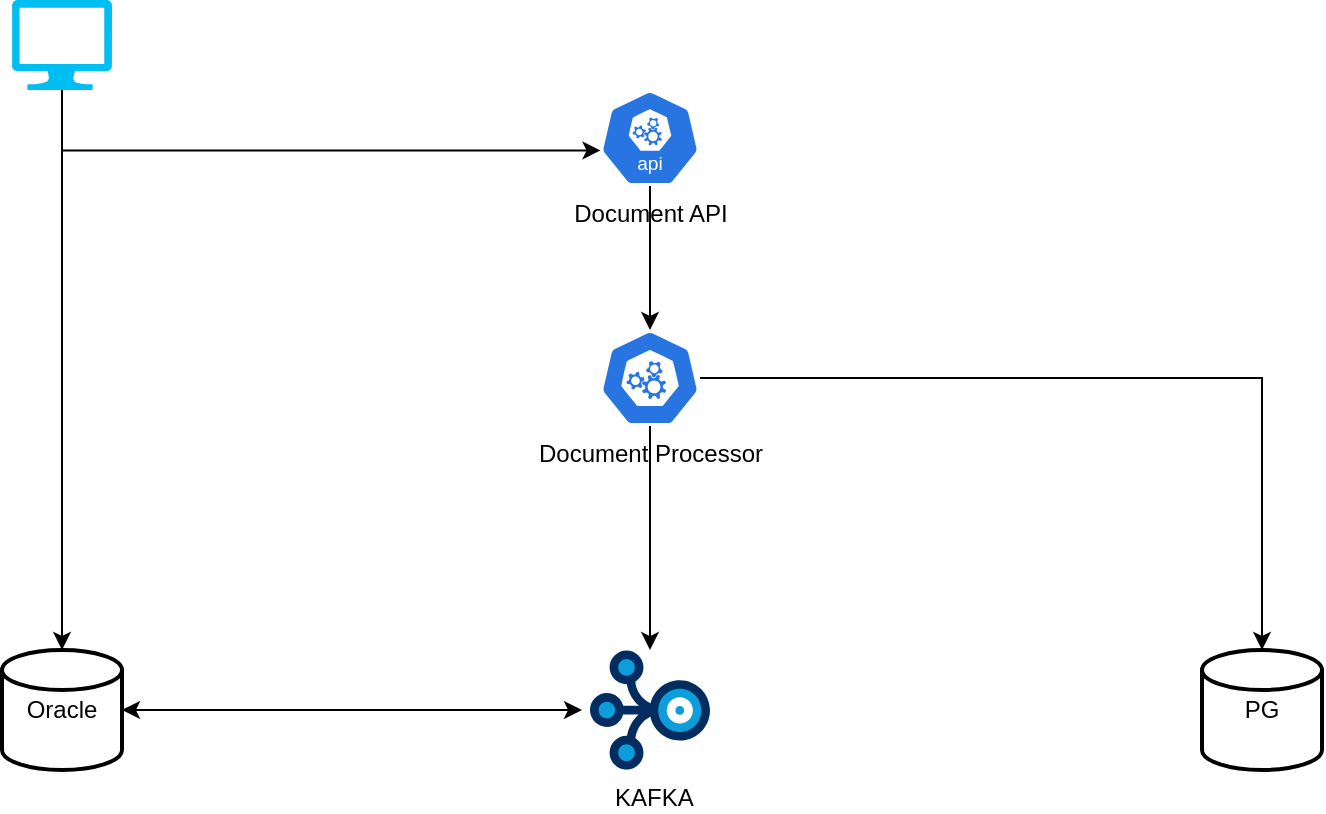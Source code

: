 <mxfile version="24.4.0" type="github">
  <diagram name="Страница — 1" id="5pW3cgb7Y6n5Fisfo18Q">
    <mxGraphModel dx="1380" dy="783" grid="1" gridSize="10" guides="1" tooltips="1" connect="1" arrows="1" fold="1" page="1" pageScale="1" pageWidth="827" pageHeight="1169" math="0" shadow="0">
      <root>
        <mxCell id="0" />
        <mxCell id="1" parent="0" />
        <mxCell id="bPBgWf8sz14wrzpFaHEV-25" value="" style="edgeStyle=orthogonalEdgeStyle;rounded=0;orthogonalLoop=1;jettySize=auto;html=1;startArrow=classic;startFill=1;" edge="1" parent="1" source="bPBgWf8sz14wrzpFaHEV-1">
          <mxGeometry relative="1" as="geometry">
            <mxPoint x="380" y="390" as="targetPoint" />
          </mxGeometry>
        </mxCell>
        <mxCell id="bPBgWf8sz14wrzpFaHEV-1" value="Oracle" style="strokeWidth=2;html=1;shape=mxgraph.flowchart.database;whiteSpace=wrap;" vertex="1" parent="1">
          <mxGeometry x="90" y="360" width="60" height="60" as="geometry" />
        </mxCell>
        <mxCell id="bPBgWf8sz14wrzpFaHEV-2" value="PG" style="strokeWidth=2;html=1;shape=mxgraph.flowchart.database;whiteSpace=wrap;" vertex="1" parent="1">
          <mxGeometry x="690" y="360" width="60" height="60" as="geometry" />
        </mxCell>
        <mxCell id="bPBgWf8sz14wrzpFaHEV-3" value="&amp;nbsp;KAFKA" style="verticalLabelPosition=bottom;aspect=fixed;html=1;shape=mxgraph.salesforce.stream;labelPosition=center;align=center;verticalAlign=top;labelBackgroundColor=default;" vertex="1" parent="1">
          <mxGeometry x="384" y="360" width="60" height="60" as="geometry" />
        </mxCell>
        <mxCell id="bPBgWf8sz14wrzpFaHEV-21" value="" style="edgeStyle=orthogonalEdgeStyle;rounded=0;orthogonalLoop=1;jettySize=auto;html=1;" edge="1" parent="1" source="bPBgWf8sz14wrzpFaHEV-4" target="bPBgWf8sz14wrzpFaHEV-5">
          <mxGeometry relative="1" as="geometry" />
        </mxCell>
        <mxCell id="bPBgWf8sz14wrzpFaHEV-4" value="Document API" style="aspect=fixed;sketch=0;html=1;dashed=0;whitespace=wrap;verticalLabelPosition=bottom;verticalAlign=top;fillColor=#2875E2;strokeColor=#ffffff;points=[[0.005,0.63,0],[0.1,0.2,0],[0.9,0.2,0],[0.5,0,0],[0.995,0.63,0],[0.72,0.99,0],[0.5,1,0],[0.28,0.99,0]];shape=mxgraph.kubernetes.icon2;kubernetesLabel=1;prIcon=api" vertex="1" parent="1">
          <mxGeometry x="389" y="80" width="50" height="48" as="geometry" />
        </mxCell>
        <mxCell id="bPBgWf8sz14wrzpFaHEV-22" value="" style="edgeStyle=orthogonalEdgeStyle;rounded=0;orthogonalLoop=1;jettySize=auto;html=1;entryX=0.5;entryY=-0.003;entryDx=0;entryDy=0;entryPerimeter=0;" edge="1" parent="1" source="bPBgWf8sz14wrzpFaHEV-5" target="bPBgWf8sz14wrzpFaHEV-3">
          <mxGeometry relative="1" as="geometry">
            <mxPoint x="414" y="318" as="targetPoint" />
          </mxGeometry>
        </mxCell>
        <mxCell id="bPBgWf8sz14wrzpFaHEV-26" value="" style="edgeStyle=orthogonalEdgeStyle;rounded=0;orthogonalLoop=1;jettySize=auto;html=1;entryX=0.5;entryY=0;entryDx=0;entryDy=0;entryPerimeter=0;" edge="1" parent="1" source="bPBgWf8sz14wrzpFaHEV-5" target="bPBgWf8sz14wrzpFaHEV-2">
          <mxGeometry relative="1" as="geometry">
            <mxPoint x="519" y="224" as="targetPoint" />
          </mxGeometry>
        </mxCell>
        <mxCell id="bPBgWf8sz14wrzpFaHEV-5" value="Document Processor" style="aspect=fixed;sketch=0;html=1;dashed=0;whitespace=wrap;verticalLabelPosition=bottom;verticalAlign=top;fillColor=#2875E2;strokeColor=#ffffff;points=[[0.005,0.63,0],[0.1,0.2,0],[0.9,0.2,0],[0.5,0,0],[0.995,0.63,0],[0.72,0.99,0],[0.5,1,0],[0.28,0.99,0]];shape=mxgraph.kubernetes.icon2;prIcon=api" vertex="1" parent="1">
          <mxGeometry x="389" y="200" width="50" height="48" as="geometry" />
        </mxCell>
        <mxCell id="bPBgWf8sz14wrzpFaHEV-23" value="" style="edgeStyle=orthogonalEdgeStyle;rounded=0;orthogonalLoop=1;jettySize=auto;html=1;entryX=0.005;entryY=0.63;entryDx=0;entryDy=0;entryPerimeter=0;exitX=0.5;exitY=1;exitDx=0;exitDy=0;exitPerimeter=0;" edge="1" parent="1" source="bPBgWf8sz14wrzpFaHEV-11" target="bPBgWf8sz14wrzpFaHEV-4">
          <mxGeometry relative="1" as="geometry">
            <mxPoint x="235" y="72.5" as="targetPoint" />
          </mxGeometry>
        </mxCell>
        <mxCell id="bPBgWf8sz14wrzpFaHEV-28" value="" style="edgeStyle=orthogonalEdgeStyle;rounded=0;orthogonalLoop=1;jettySize=auto;html=1;entryX=0.5;entryY=0;entryDx=0;entryDy=0;entryPerimeter=0;" edge="1" parent="1" source="bPBgWf8sz14wrzpFaHEV-11" target="bPBgWf8sz14wrzpFaHEV-1">
          <mxGeometry relative="1" as="geometry">
            <mxPoint x="15" y="57.5" as="targetPoint" />
          </mxGeometry>
        </mxCell>
        <mxCell id="bPBgWf8sz14wrzpFaHEV-11" value="" style="verticalLabelPosition=bottom;html=1;verticalAlign=top;align=center;strokeColor=none;fillColor=#00BEF2;shape=mxgraph.azure.computer;pointerEvents=1;" vertex="1" parent="1">
          <mxGeometry x="95" y="35" width="50" height="45" as="geometry" />
        </mxCell>
      </root>
    </mxGraphModel>
  </diagram>
</mxfile>
